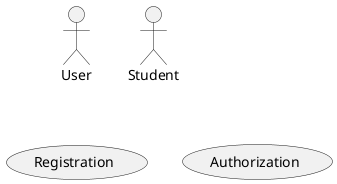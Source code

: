@startuml

actor "User" as User
actor "Student" as Student

usecase "Registration" as Reg
usecase "Authorization" as Auth

@enduml
